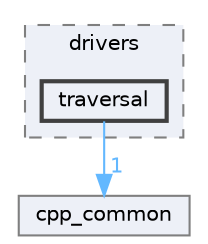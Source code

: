digraph "traversal"
{
 // LATEX_PDF_SIZE
  bgcolor="transparent";
  edge [fontname=Helvetica,fontsize=10,labelfontname=Helvetica,labelfontsize=10];
  node [fontname=Helvetica,fontsize=10,shape=box,height=0.2,width=0.4];
  compound=true
  subgraph clusterdir_4fe5cf12322eb0f9892753dc20f1484c {
    graph [ bgcolor="#edf0f7", pencolor="grey50", label="drivers", fontname=Helvetica,fontsize=10 style="filled,dashed", URL="dir_4fe5cf12322eb0f9892753dc20f1484c.html",tooltip=""]
  dir_036b7fd53d9b7ee2886fd408cf4fb665 [label="traversal", fillcolor="#edf0f7", color="grey25", style="filled,bold", URL="dir_036b7fd53d9b7ee2886fd408cf4fb665.html",tooltip=""];
  }
  dir_f413d2883acb285bdeb0fac3ae939ed0 [label="cpp_common", fillcolor="#edf0f7", color="grey50", style="filled", URL="dir_f413d2883acb285bdeb0fac3ae939ed0.html",tooltip=""];
  dir_036b7fd53d9b7ee2886fd408cf4fb665->dir_f413d2883acb285bdeb0fac3ae939ed0 [headlabel="1", labeldistance=1.5 headhref="dir_000084_000036.html" href="dir_000084_000036.html" color="steelblue1" fontcolor="steelblue1"];
}
